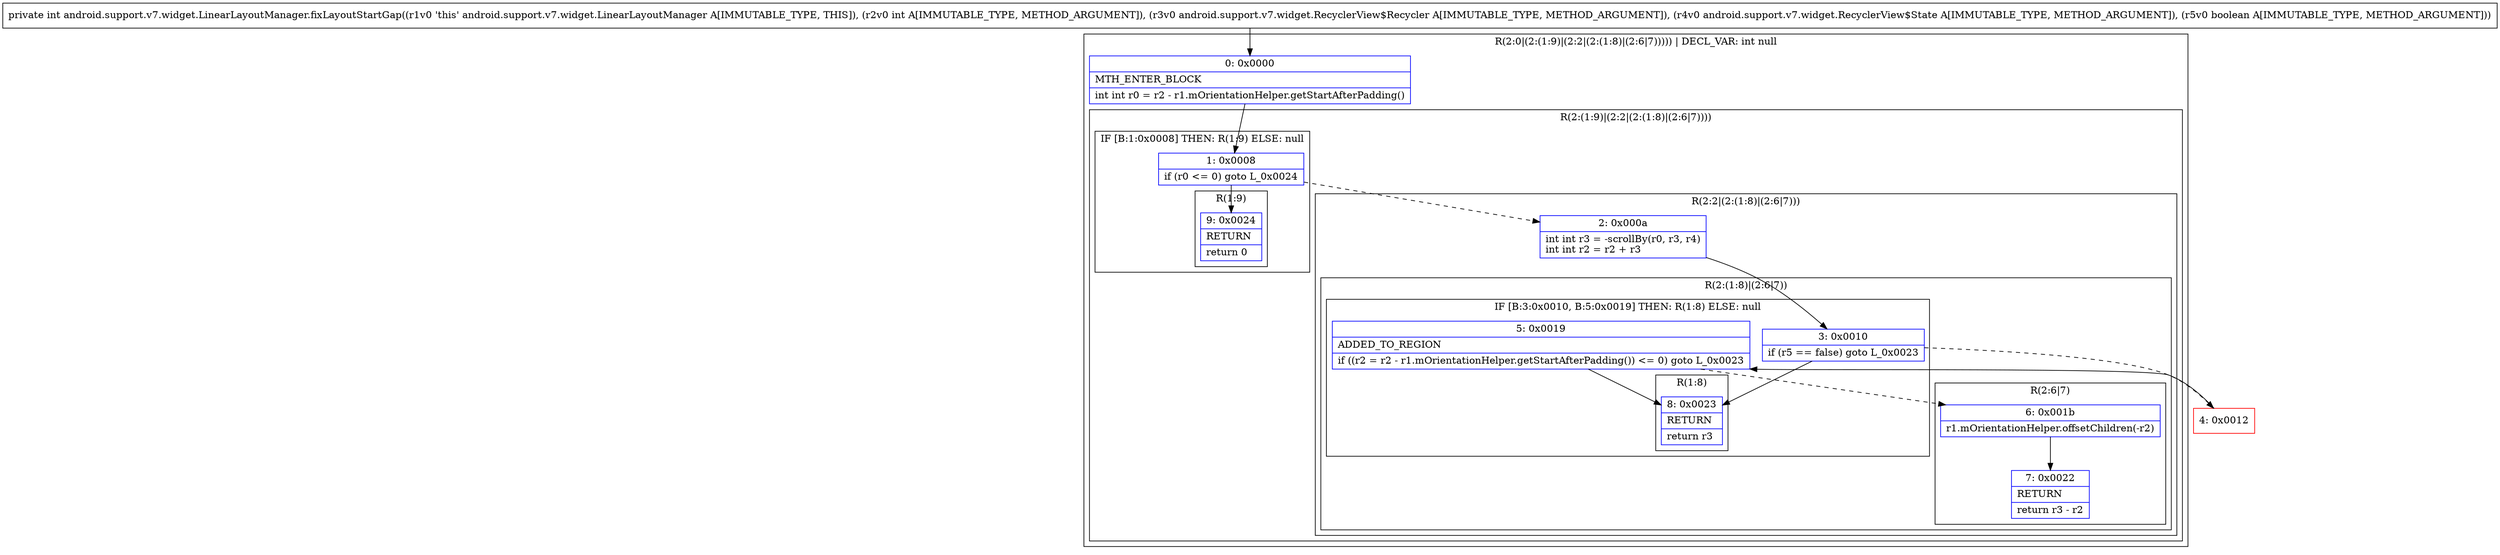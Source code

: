 digraph "CFG forandroid.support.v7.widget.LinearLayoutManager.fixLayoutStartGap(ILandroid\/support\/v7\/widget\/RecyclerView$Recycler;Landroid\/support\/v7\/widget\/RecyclerView$State;Z)I" {
subgraph cluster_Region_1433045057 {
label = "R(2:0|(2:(1:9)|(2:2|(2:(1:8)|(2:6|7))))) | DECL_VAR: int null\l";
node [shape=record,color=blue];
Node_0 [shape=record,label="{0\:\ 0x0000|MTH_ENTER_BLOCK\l|int int r0 = r2 \- r1.mOrientationHelper.getStartAfterPadding()\l}"];
subgraph cluster_Region_1298455087 {
label = "R(2:(1:9)|(2:2|(2:(1:8)|(2:6|7))))";
node [shape=record,color=blue];
subgraph cluster_IfRegion_1750892565 {
label = "IF [B:1:0x0008] THEN: R(1:9) ELSE: null";
node [shape=record,color=blue];
Node_1 [shape=record,label="{1\:\ 0x0008|if (r0 \<= 0) goto L_0x0024\l}"];
subgraph cluster_Region_801508104 {
label = "R(1:9)";
node [shape=record,color=blue];
Node_9 [shape=record,label="{9\:\ 0x0024|RETURN\l|return 0\l}"];
}
}
subgraph cluster_Region_550893591 {
label = "R(2:2|(2:(1:8)|(2:6|7)))";
node [shape=record,color=blue];
Node_2 [shape=record,label="{2\:\ 0x000a|int int r3 = \-scrollBy(r0, r3, r4)\lint int r2 = r2 + r3\l}"];
subgraph cluster_Region_1061565914 {
label = "R(2:(1:8)|(2:6|7))";
node [shape=record,color=blue];
subgraph cluster_IfRegion_1392430168 {
label = "IF [B:3:0x0010, B:5:0x0019] THEN: R(1:8) ELSE: null";
node [shape=record,color=blue];
Node_3 [shape=record,label="{3\:\ 0x0010|if (r5 == false) goto L_0x0023\l}"];
Node_5 [shape=record,label="{5\:\ 0x0019|ADDED_TO_REGION\l|if ((r2 = r2 \- r1.mOrientationHelper.getStartAfterPadding()) \<= 0) goto L_0x0023\l}"];
subgraph cluster_Region_1602687105 {
label = "R(1:8)";
node [shape=record,color=blue];
Node_8 [shape=record,label="{8\:\ 0x0023|RETURN\l|return r3\l}"];
}
}
subgraph cluster_Region_1588503472 {
label = "R(2:6|7)";
node [shape=record,color=blue];
Node_6 [shape=record,label="{6\:\ 0x001b|r1.mOrientationHelper.offsetChildren(\-r2)\l}"];
Node_7 [shape=record,label="{7\:\ 0x0022|RETURN\l|return r3 \- r2\l}"];
}
}
}
}
}
Node_4 [shape=record,color=red,label="{4\:\ 0x0012}"];
MethodNode[shape=record,label="{private int android.support.v7.widget.LinearLayoutManager.fixLayoutStartGap((r1v0 'this' android.support.v7.widget.LinearLayoutManager A[IMMUTABLE_TYPE, THIS]), (r2v0 int A[IMMUTABLE_TYPE, METHOD_ARGUMENT]), (r3v0 android.support.v7.widget.RecyclerView$Recycler A[IMMUTABLE_TYPE, METHOD_ARGUMENT]), (r4v0 android.support.v7.widget.RecyclerView$State A[IMMUTABLE_TYPE, METHOD_ARGUMENT]), (r5v0 boolean A[IMMUTABLE_TYPE, METHOD_ARGUMENT])) }"];
MethodNode -> Node_0;
Node_0 -> Node_1;
Node_1 -> Node_2[style=dashed];
Node_1 -> Node_9;
Node_2 -> Node_3;
Node_3 -> Node_4[style=dashed];
Node_3 -> Node_8;
Node_5 -> Node_6[style=dashed];
Node_5 -> Node_8;
Node_6 -> Node_7;
Node_4 -> Node_5;
}

